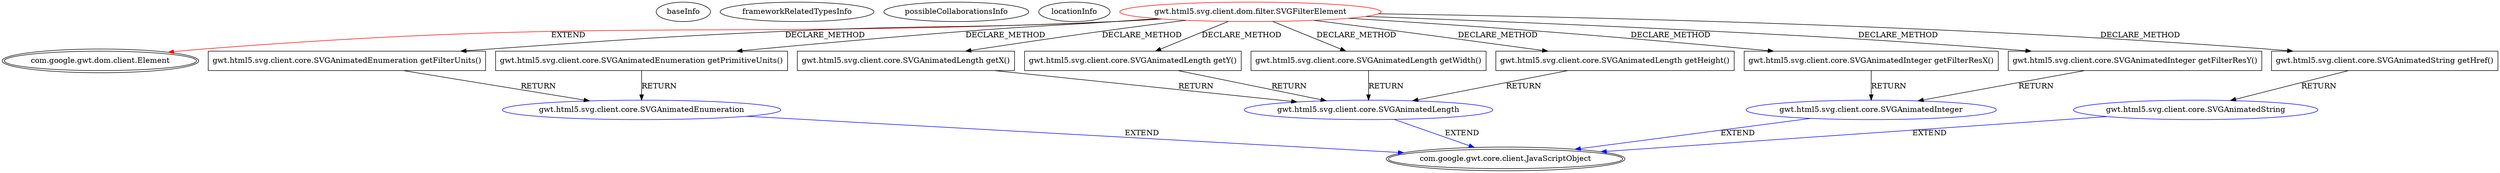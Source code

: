 digraph {
baseInfo[graphId=3962,category="extension_graph",isAnonymous=false,possibleRelation=true]
frameworkRelatedTypesInfo[0="com.google.gwt.dom.client.Element"]
possibleCollaborationsInfo[0="3962~CLIENT_METHOD_DECLARATION-RETURN_TYPE-CLIENT_METHOD_DECLARATION-RETURN_TYPE-CLIENT_METHOD_DECLARATION-RETURN_TYPE-CLIENT_METHOD_DECLARATION-RETURN_TYPE-~com.google.gwt.dom.client.Element ~com.google.gwt.core.client.JavaScriptObject ~false~false",1="3962~CLIENT_METHOD_DECLARATION-RETURN_TYPE-CLIENT_METHOD_DECLARATION-RETURN_TYPE-~com.google.gwt.dom.client.Element ~com.google.gwt.core.client.JavaScriptObject ~false~false",2="3962~CLIENT_METHOD_DECLARATION-RETURN_TYPE-~com.google.gwt.dom.client.Element ~com.google.gwt.core.client.JavaScriptObject ~false~false"]
locationInfo[projectName="mguiral-GwtSvgLib",filePath="/mguiral-GwtSvgLib/GwtSvgLib-master/src/gwt/html5/svg/client/dom/filter/SVGFilterElement.java",contextSignature="SVGFilterElement",graphId="3962"]
0[label="gwt.html5.svg.client.dom.filter.SVGFilterElement",vertexType="ROOT_CLIENT_CLASS_DECLARATION",isFrameworkType=false,color=red]
1[label="com.google.gwt.dom.client.Element",vertexType="FRAMEWORK_CLASS_TYPE",isFrameworkType=true,peripheries=2]
7[label="gwt.html5.svg.client.core.SVGAnimatedEnumeration getFilterUnits()",vertexType="CLIENT_METHOD_DECLARATION",isFrameworkType=false,shape=box]
8[label="gwt.html5.svg.client.core.SVGAnimatedEnumeration",vertexType="REFERENCE_CLIENT_CLASS_DECLARATION",isFrameworkType=false,color=blue]
9[label="com.google.gwt.core.client.JavaScriptObject",vertexType="FRAMEWORK_CLASS_TYPE",isFrameworkType=true,peripheries=2]
10[label="gwt.html5.svg.client.core.SVGAnimatedEnumeration getPrimitiveUnits()",vertexType="CLIENT_METHOD_DECLARATION",isFrameworkType=false,shape=box]
12[label="gwt.html5.svg.client.core.SVGAnimatedLength getX()",vertexType="CLIENT_METHOD_DECLARATION",isFrameworkType=false,shape=box]
13[label="gwt.html5.svg.client.core.SVGAnimatedLength",vertexType="REFERENCE_CLIENT_CLASS_DECLARATION",isFrameworkType=false,color=blue]
15[label="gwt.html5.svg.client.core.SVGAnimatedLength getY()",vertexType="CLIENT_METHOD_DECLARATION",isFrameworkType=false,shape=box]
17[label="gwt.html5.svg.client.core.SVGAnimatedLength getWidth()",vertexType="CLIENT_METHOD_DECLARATION",isFrameworkType=false,shape=box]
19[label="gwt.html5.svg.client.core.SVGAnimatedLength getHeight()",vertexType="CLIENT_METHOD_DECLARATION",isFrameworkType=false,shape=box]
21[label="gwt.html5.svg.client.core.SVGAnimatedInteger getFilterResX()",vertexType="CLIENT_METHOD_DECLARATION",isFrameworkType=false,shape=box]
22[label="gwt.html5.svg.client.core.SVGAnimatedInteger",vertexType="REFERENCE_CLIENT_CLASS_DECLARATION",isFrameworkType=false,color=blue]
24[label="gwt.html5.svg.client.core.SVGAnimatedInteger getFilterResY()",vertexType="CLIENT_METHOD_DECLARATION",isFrameworkType=false,shape=box]
27[label="gwt.html5.svg.client.core.SVGAnimatedString getHref()",vertexType="CLIENT_METHOD_DECLARATION",isFrameworkType=false,shape=box]
28[label="gwt.html5.svg.client.core.SVGAnimatedString",vertexType="REFERENCE_CLIENT_CLASS_DECLARATION",isFrameworkType=false,color=blue]
0->1[label="EXTEND",color=red]
0->7[label="DECLARE_METHOD"]
8->9[label="EXTEND",color=blue]
7->8[label="RETURN"]
0->10[label="DECLARE_METHOD"]
10->8[label="RETURN"]
0->12[label="DECLARE_METHOD"]
13->9[label="EXTEND",color=blue]
12->13[label="RETURN"]
0->15[label="DECLARE_METHOD"]
15->13[label="RETURN"]
0->17[label="DECLARE_METHOD"]
17->13[label="RETURN"]
0->19[label="DECLARE_METHOD"]
19->13[label="RETURN"]
0->21[label="DECLARE_METHOD"]
22->9[label="EXTEND",color=blue]
21->22[label="RETURN"]
0->24[label="DECLARE_METHOD"]
24->22[label="RETURN"]
0->27[label="DECLARE_METHOD"]
28->9[label="EXTEND",color=blue]
27->28[label="RETURN"]
}
